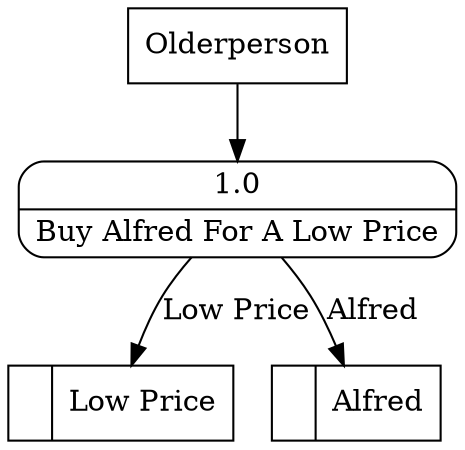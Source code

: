 digraph dfd2{ 
node[shape=record]
200 [label="<f0>  |<f1> Low Price " ];
201 [label="<f0>  |<f1> Alfred " ];
202 [label="Olderperson" shape=box];
203 [label="{<f0> 1.0|<f1> Buy Alfred For A Low Price }" shape=Mrecord];
202 -> 203
203 -> 201 [label="Alfred"]
203 -> 200 [label="Low Price"]
}